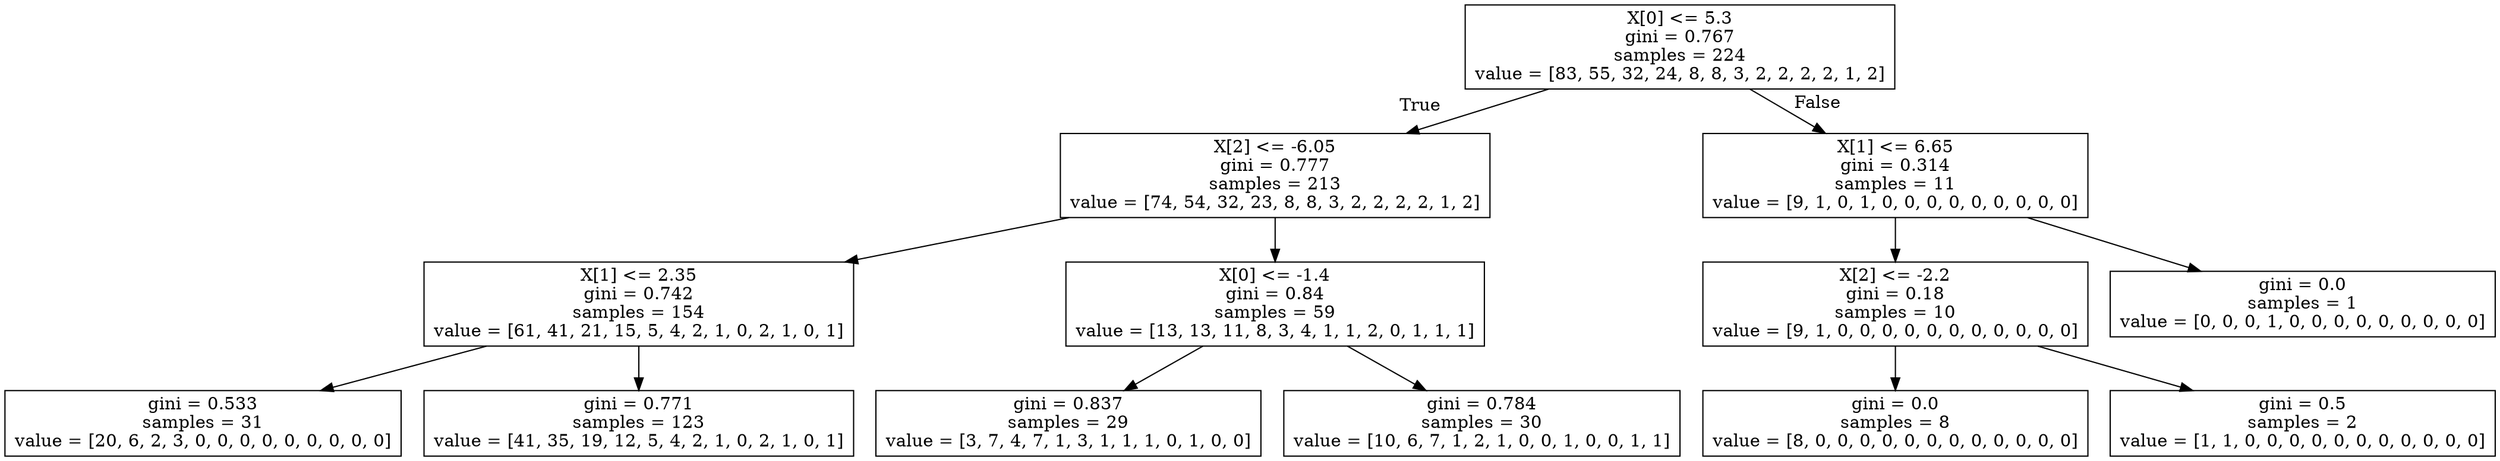 digraph Tree {
node [shape=box] ;
0 [label="X[0] <= 5.3\ngini = 0.767\nsamples = 224\nvalue = [83, 55, 32, 24, 8, 8, 3, 2, 2, 2, 2, 1, 2]"] ;
1 [label="X[2] <= -6.05\ngini = 0.777\nsamples = 213\nvalue = [74, 54, 32, 23, 8, 8, 3, 2, 2, 2, 2, 1, 2]"] ;
0 -> 1 [labeldistance=2.5, labelangle=45, headlabel="True"] ;
2 [label="X[1] <= 2.35\ngini = 0.742\nsamples = 154\nvalue = [61, 41, 21, 15, 5, 4, 2, 1, 0, 2, 1, 0, 1]"] ;
1 -> 2 ;
3 [label="gini = 0.533\nsamples = 31\nvalue = [20, 6, 2, 3, 0, 0, 0, 0, 0, 0, 0, 0, 0]"] ;
2 -> 3 ;
4 [label="gini = 0.771\nsamples = 123\nvalue = [41, 35, 19, 12, 5, 4, 2, 1, 0, 2, 1, 0, 1]"] ;
2 -> 4 ;
5 [label="X[0] <= -1.4\ngini = 0.84\nsamples = 59\nvalue = [13, 13, 11, 8, 3, 4, 1, 1, 2, 0, 1, 1, 1]"] ;
1 -> 5 ;
6 [label="gini = 0.837\nsamples = 29\nvalue = [3, 7, 4, 7, 1, 3, 1, 1, 1, 0, 1, 0, 0]"] ;
5 -> 6 ;
7 [label="gini = 0.784\nsamples = 30\nvalue = [10, 6, 7, 1, 2, 1, 0, 0, 1, 0, 0, 1, 1]"] ;
5 -> 7 ;
8 [label="X[1] <= 6.65\ngini = 0.314\nsamples = 11\nvalue = [9, 1, 0, 1, 0, 0, 0, 0, 0, 0, 0, 0, 0]"] ;
0 -> 8 [labeldistance=2.5, labelangle=-45, headlabel="False"] ;
9 [label="X[2] <= -2.2\ngini = 0.18\nsamples = 10\nvalue = [9, 1, 0, 0, 0, 0, 0, 0, 0, 0, 0, 0, 0]"] ;
8 -> 9 ;
10 [label="gini = 0.0\nsamples = 8\nvalue = [8, 0, 0, 0, 0, 0, 0, 0, 0, 0, 0, 0, 0]"] ;
9 -> 10 ;
11 [label="gini = 0.5\nsamples = 2\nvalue = [1, 1, 0, 0, 0, 0, 0, 0, 0, 0, 0, 0, 0]"] ;
9 -> 11 ;
12 [label="gini = 0.0\nsamples = 1\nvalue = [0, 0, 0, 1, 0, 0, 0, 0, 0, 0, 0, 0, 0]"] ;
8 -> 12 ;
}

